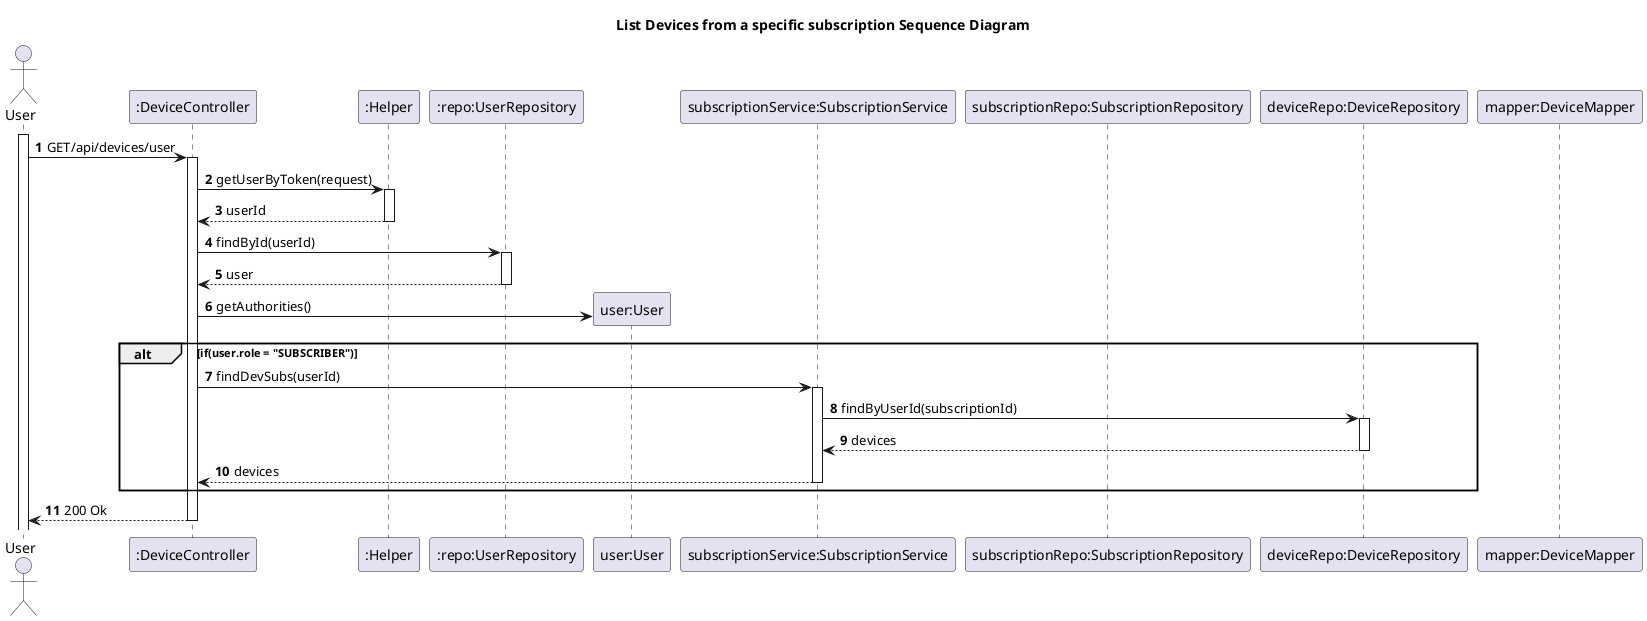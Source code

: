 @startuml
'https://plantuml.com/sequence-diagram

title List Devices from a specific subscription Sequence Diagram

autoactivate on
autonumber

actor "User" as User
participant ":DeviceController" as Ctrl
participant ":Helper" as Helper
participant ":repo:UserRepository" as userRepo
participant "user:User" as usr
participant "subscriptionService:SubscriptionService" as Svc
participant "subscriptionRepo:SubscriptionRepository" as subRepo
participant "deviceRepo:DeviceRepository" as devRepo
participant "mapper:DeviceMapper" as devMapper


activate User


User -> Ctrl: GET/api/devices/user
Ctrl -> Helper: getUserByToken(request)
Helper --> Ctrl: userId
Ctrl -> userRepo: findById(userId)
userRepo --> Ctrl: user
Ctrl -> usr**: getAuthorities()
alt if(user.role = "SUBSCRIBER")
    Ctrl -> Svc: findDevSubs(userId)
    Svc -> devRepo: findByUserId(subscriptionId)
    devRepo --> Svc: devices
    Svc --> Ctrl: devices
end
Ctrl --> User: 200 Ok


@enduml
